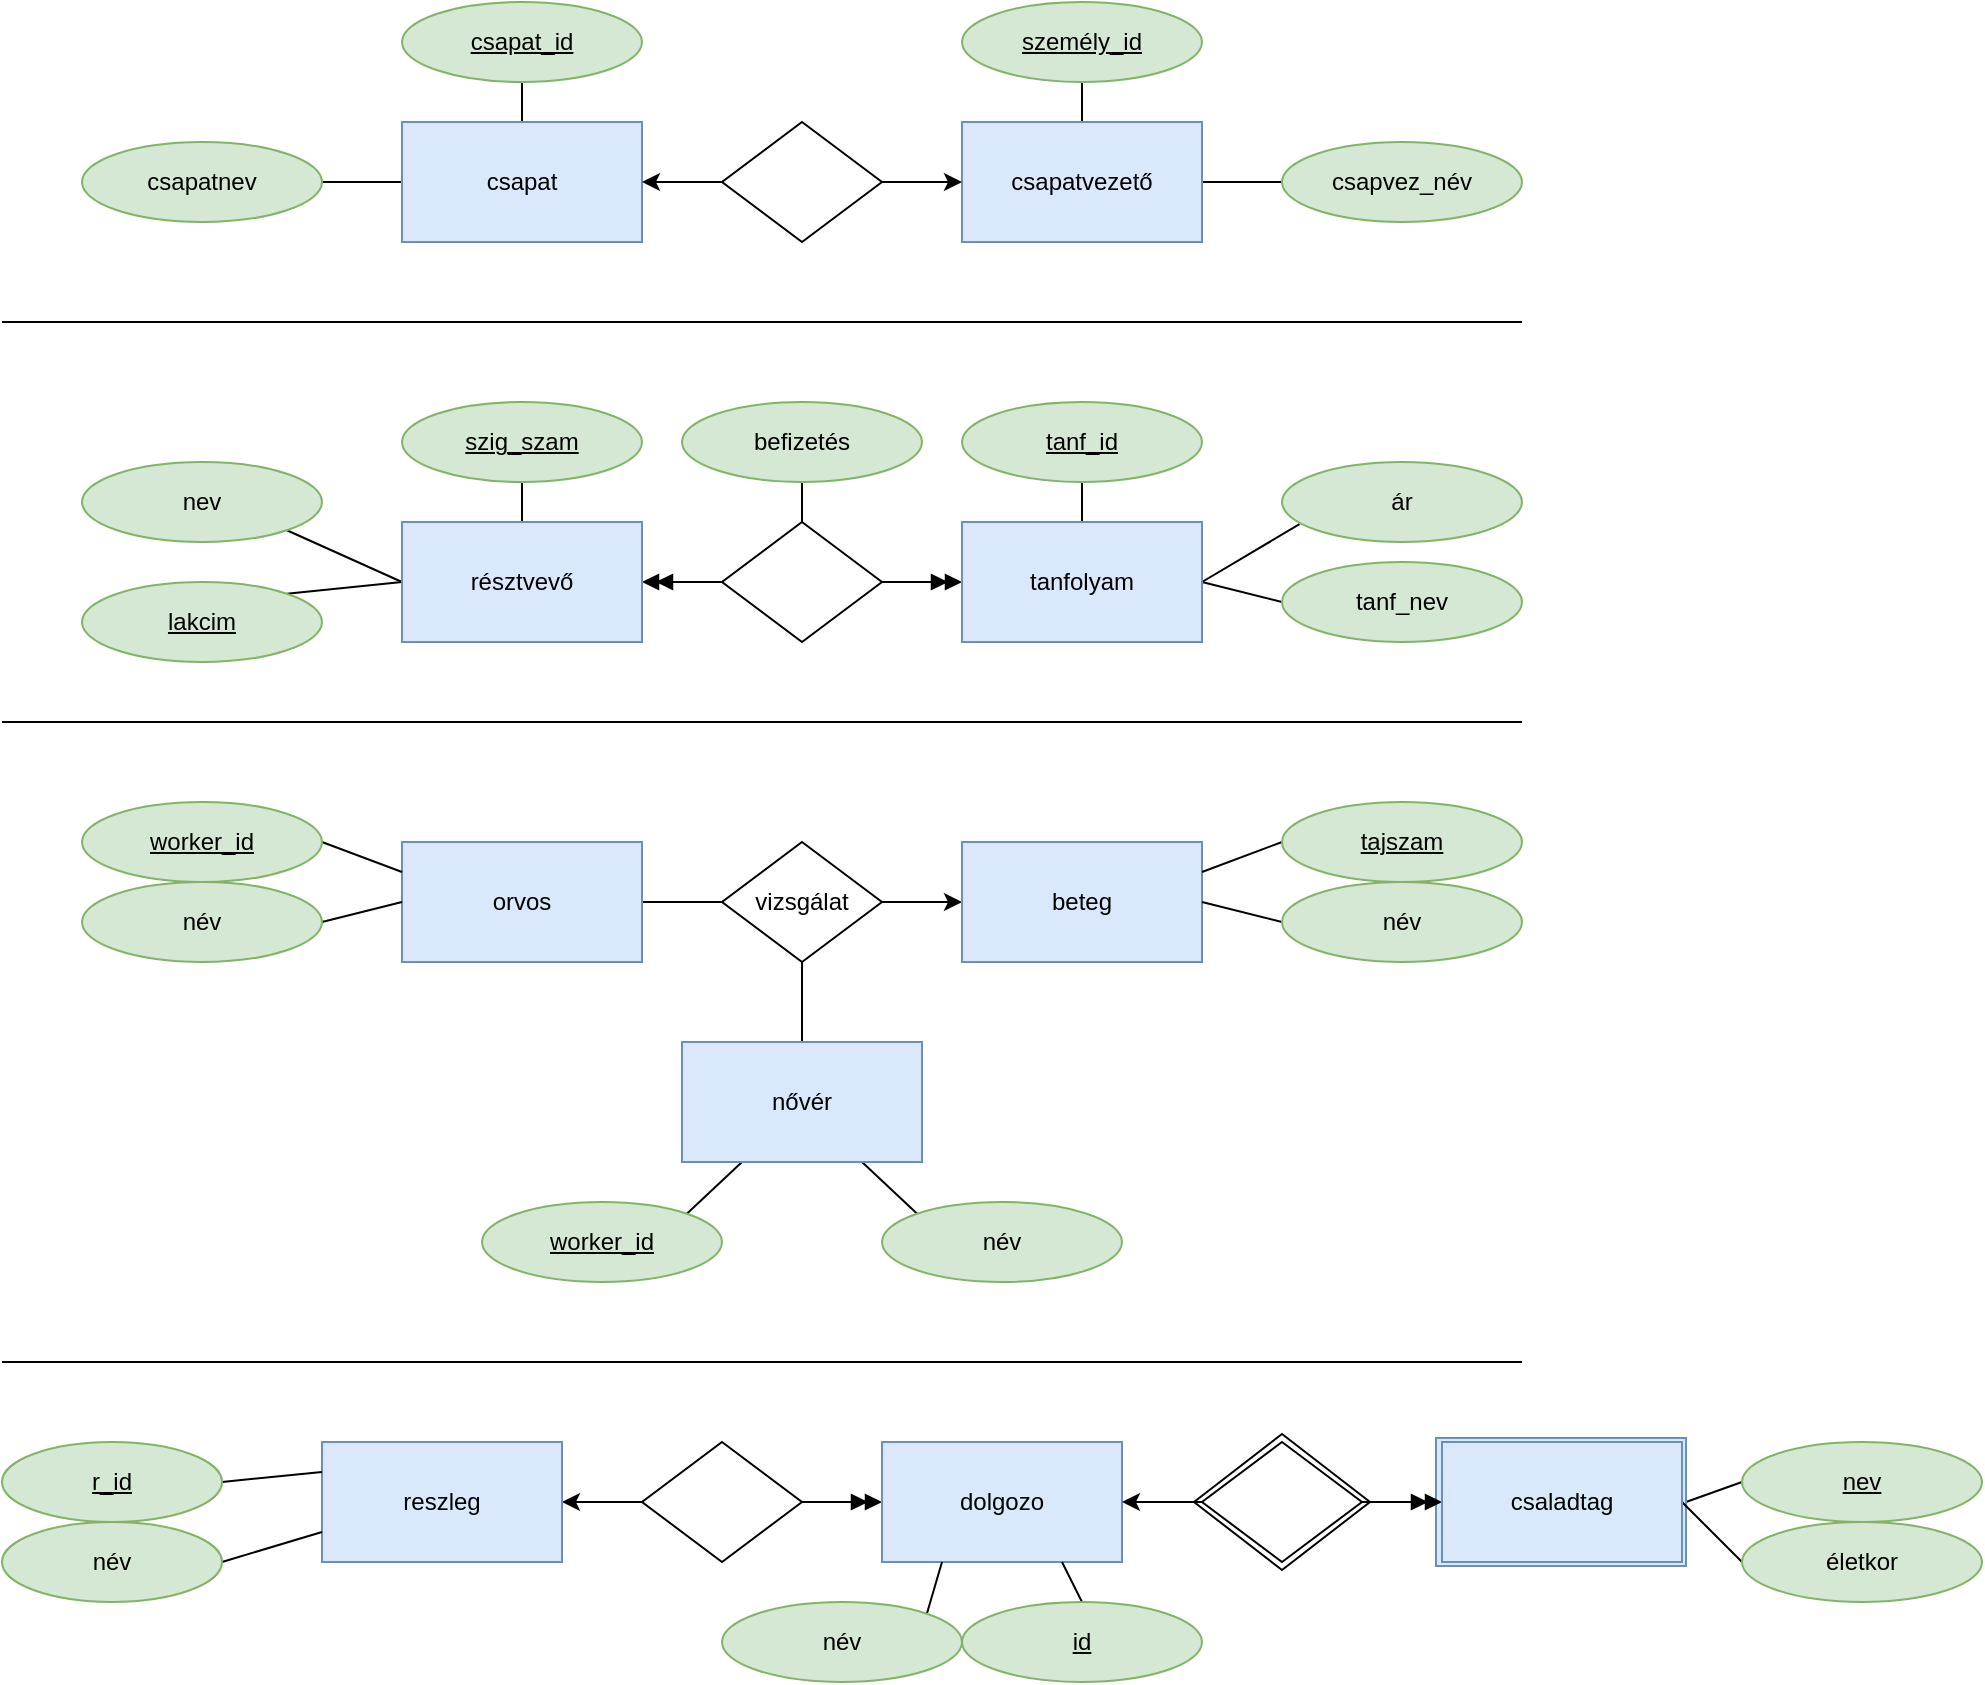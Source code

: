<mxfile version="20.4.0" type="device"><diagram id="3Hn4xAxNsXAKJAQ3Ugm6" name="1 oldal"><mxGraphModel dx="692" dy="352" grid="1" gridSize="10" guides="1" tooltips="1" connect="1" arrows="1" fold="1" page="1" pageScale="1" pageWidth="827" pageHeight="1169" math="0" shadow="0"><root><mxCell id="0"/><mxCell id="1" parent="0"/><mxCell id="AK9mSvYZs-pukSjKcqXA-121" style="edgeStyle=none;rounded=0;orthogonalLoop=1;jettySize=auto;html=1;exitX=1;exitY=0.5;exitDx=0;exitDy=0;entryX=0;entryY=0.5;entryDx=0;entryDy=0;endArrow=none;endFill=0;" edge="1" parent="1" source="AK9mSvYZs-pukSjKcqXA-119" target="AK9mSvYZs-pukSjKcqXA-120"><mxGeometry relative="1" as="geometry"/></mxCell><mxCell id="AK9mSvYZs-pukSjKcqXA-119" value="csaladtag" style="rounded=0;whiteSpace=wrap;html=1;fillColor=#dae8fc;strokeColor=#6c8ebf;" vertex="1" parent="1"><mxGeometry x="757" y="878" width="125" height="64" as="geometry"/></mxCell><mxCell id="AK9mSvYZs-pukSjKcqXA-116" value="" style="rhombus;whiteSpace=wrap;html=1;" vertex="1" parent="1"><mxGeometry x="636" y="876" width="88" height="68" as="geometry"/></mxCell><mxCell id="AK9mSvYZs-pukSjKcqXA-44" style="edgeStyle=none;rounded=0;orthogonalLoop=1;jettySize=auto;html=1;exitX=0;exitY=0.5;exitDx=0;exitDy=0;entryX=1;entryY=0.5;entryDx=0;entryDy=0;endArrow=none;endFill=0;" edge="1" parent="1" source="AK9mSvYZs-pukSjKcqXA-34" target="AK9mSvYZs-pukSjKcqXA-42"><mxGeometry relative="1" as="geometry"/></mxCell><mxCell id="AK9mSvYZs-pukSjKcqXA-45" style="edgeStyle=none;rounded=0;orthogonalLoop=1;jettySize=auto;html=1;exitX=0.5;exitY=0;exitDx=0;exitDy=0;entryX=0.5;entryY=1;entryDx=0;entryDy=0;endArrow=none;endFill=0;" edge="1" parent="1" source="AK9mSvYZs-pukSjKcqXA-34" target="AK9mSvYZs-pukSjKcqXA-40"><mxGeometry relative="1" as="geometry"/></mxCell><mxCell id="AK9mSvYZs-pukSjKcqXA-34" value="csapat" style="rounded=0;whiteSpace=wrap;html=1;fillColor=#dae8fc;strokeColor=#6c8ebf;" vertex="1" parent="1"><mxGeometry x="240" y="220" width="120" height="60" as="geometry"/></mxCell><mxCell id="AK9mSvYZs-pukSjKcqXA-46" style="edgeStyle=none;rounded=0;orthogonalLoop=1;jettySize=auto;html=1;exitX=0.5;exitY=0;exitDx=0;exitDy=0;entryX=0.5;entryY=1;entryDx=0;entryDy=0;endArrow=none;endFill=0;" edge="1" parent="1" source="AK9mSvYZs-pukSjKcqXA-35" target="AK9mSvYZs-pukSjKcqXA-39"><mxGeometry relative="1" as="geometry"/></mxCell><mxCell id="AK9mSvYZs-pukSjKcqXA-47" style="edgeStyle=none;rounded=0;orthogonalLoop=1;jettySize=auto;html=1;exitX=1;exitY=0.5;exitDx=0;exitDy=0;entryX=0;entryY=0.5;entryDx=0;entryDy=0;endArrow=none;endFill=0;" edge="1" parent="1" source="AK9mSvYZs-pukSjKcqXA-35" target="AK9mSvYZs-pukSjKcqXA-43"><mxGeometry relative="1" as="geometry"/></mxCell><mxCell id="AK9mSvYZs-pukSjKcqXA-35" value="csapatvezető" style="rounded=0;whiteSpace=wrap;html=1;fillColor=#dae8fc;strokeColor=#6c8ebf;" vertex="1" parent="1"><mxGeometry x="520" y="220" width="120" height="60" as="geometry"/></mxCell><mxCell id="AK9mSvYZs-pukSjKcqXA-37" style="edgeStyle=none;rounded=0;orthogonalLoop=1;jettySize=auto;html=1;exitX=1;exitY=0.5;exitDx=0;exitDy=0;entryX=0;entryY=0.5;entryDx=0;entryDy=0;endArrow=classic;endFill=1;" edge="1" parent="1" source="AK9mSvYZs-pukSjKcqXA-36" target="AK9mSvYZs-pukSjKcqXA-35"><mxGeometry relative="1" as="geometry"/></mxCell><mxCell id="AK9mSvYZs-pukSjKcqXA-38" style="edgeStyle=none;rounded=0;orthogonalLoop=1;jettySize=auto;html=1;exitX=0;exitY=0.5;exitDx=0;exitDy=0;entryX=1;entryY=0.5;entryDx=0;entryDy=0;endArrow=classic;endFill=1;" edge="1" parent="1" source="AK9mSvYZs-pukSjKcqXA-36" target="AK9mSvYZs-pukSjKcqXA-34"><mxGeometry relative="1" as="geometry"/></mxCell><mxCell id="AK9mSvYZs-pukSjKcqXA-36" value="" style="rhombus;whiteSpace=wrap;html=1;" vertex="1" parent="1"><mxGeometry x="400" y="220" width="80" height="60" as="geometry"/></mxCell><mxCell id="AK9mSvYZs-pukSjKcqXA-39" value="&lt;u&gt;személy_id&lt;/u&gt;" style="ellipse;whiteSpace=wrap;html=1;fillColor=#d5e8d4;strokeColor=#82b366;" vertex="1" parent="1"><mxGeometry x="520" y="160" width="120" height="40" as="geometry"/></mxCell><mxCell id="AK9mSvYZs-pukSjKcqXA-40" value="&lt;u&gt;csapat_id&lt;/u&gt;" style="ellipse;whiteSpace=wrap;html=1;fillColor=#d5e8d4;strokeColor=#82b366;" vertex="1" parent="1"><mxGeometry x="240" y="160" width="120" height="40" as="geometry"/></mxCell><mxCell id="AK9mSvYZs-pukSjKcqXA-42" value="csapatnev" style="ellipse;whiteSpace=wrap;html=1;fillColor=#d5e8d4;strokeColor=#82b366;" vertex="1" parent="1"><mxGeometry x="80" y="230" width="120" height="40" as="geometry"/></mxCell><mxCell id="AK9mSvYZs-pukSjKcqXA-43" value="csapvez_név" style="ellipse;whiteSpace=wrap;html=1;fillColor=#d5e8d4;strokeColor=#82b366;" vertex="1" parent="1"><mxGeometry x="680" y="230" width="120" height="40" as="geometry"/></mxCell><mxCell id="AK9mSvYZs-pukSjKcqXA-52" style="edgeStyle=none;rounded=0;orthogonalLoop=1;jettySize=auto;html=1;exitX=0.5;exitY=0;exitDx=0;exitDy=0;entryX=0.5;entryY=1;entryDx=0;entryDy=0;endArrow=none;endFill=0;" edge="1" parent="1" source="AK9mSvYZs-pukSjKcqXA-48" target="AK9mSvYZs-pukSjKcqXA-51"><mxGeometry relative="1" as="geometry"/></mxCell><mxCell id="AK9mSvYZs-pukSjKcqXA-68" style="edgeStyle=none;rounded=0;orthogonalLoop=1;jettySize=auto;html=1;exitX=1;exitY=0.5;exitDx=0;exitDy=0;entryX=0;entryY=0.5;entryDx=0;entryDy=0;endArrow=doubleBlock;endFill=1;" edge="1" parent="1" source="AK9mSvYZs-pukSjKcqXA-48" target="AK9mSvYZs-pukSjKcqXA-50"><mxGeometry relative="1" as="geometry"/></mxCell><mxCell id="AK9mSvYZs-pukSjKcqXA-69" style="edgeStyle=none;rounded=0;orthogonalLoop=1;jettySize=auto;html=1;exitX=0;exitY=0.5;exitDx=0;exitDy=0;entryX=1;entryY=0.5;entryDx=0;entryDy=0;endArrow=doubleBlock;endFill=1;" edge="1" parent="1" source="AK9mSvYZs-pukSjKcqXA-48" target="AK9mSvYZs-pukSjKcqXA-49"><mxGeometry relative="1" as="geometry"/></mxCell><mxCell id="AK9mSvYZs-pukSjKcqXA-48" value="" style="rhombus;whiteSpace=wrap;html=1;" vertex="1" parent="1"><mxGeometry x="400" y="420" width="80" height="60" as="geometry"/></mxCell><mxCell id="AK9mSvYZs-pukSjKcqXA-60" style="edgeStyle=none;rounded=0;orthogonalLoop=1;jettySize=auto;html=1;exitX=0;exitY=0.5;exitDx=0;exitDy=0;entryX=1;entryY=1;entryDx=0;entryDy=0;endArrow=none;endFill=0;" edge="1" parent="1" source="AK9mSvYZs-pukSjKcqXA-49" target="AK9mSvYZs-pukSjKcqXA-55"><mxGeometry relative="1" as="geometry"/></mxCell><mxCell id="AK9mSvYZs-pukSjKcqXA-61" style="edgeStyle=none;rounded=0;orthogonalLoop=1;jettySize=auto;html=1;exitX=0;exitY=0.5;exitDx=0;exitDy=0;entryX=1;entryY=0;entryDx=0;entryDy=0;endArrow=none;endFill=0;" edge="1" parent="1" source="AK9mSvYZs-pukSjKcqXA-49" target="AK9mSvYZs-pukSjKcqXA-56"><mxGeometry relative="1" as="geometry"/></mxCell><mxCell id="AK9mSvYZs-pukSjKcqXA-62" style="edgeStyle=none;rounded=0;orthogonalLoop=1;jettySize=auto;html=1;exitX=0.5;exitY=0;exitDx=0;exitDy=0;entryX=0.5;entryY=1;entryDx=0;entryDy=0;endArrow=none;endFill=0;" edge="1" parent="1" source="AK9mSvYZs-pukSjKcqXA-49" target="AK9mSvYZs-pukSjKcqXA-53"><mxGeometry relative="1" as="geometry"/></mxCell><mxCell id="AK9mSvYZs-pukSjKcqXA-49" value="résztvevő" style="rounded=0;whiteSpace=wrap;html=1;fillColor=#dae8fc;strokeColor=#6c8ebf;" vertex="1" parent="1"><mxGeometry x="240" y="420" width="120" height="60" as="geometry"/></mxCell><mxCell id="AK9mSvYZs-pukSjKcqXA-63" style="edgeStyle=none;rounded=0;orthogonalLoop=1;jettySize=auto;html=1;exitX=0.5;exitY=0;exitDx=0;exitDy=0;entryX=0.5;entryY=1;entryDx=0;entryDy=0;endArrow=none;endFill=0;" edge="1" parent="1" source="AK9mSvYZs-pukSjKcqXA-50" target="AK9mSvYZs-pukSjKcqXA-54"><mxGeometry relative="1" as="geometry"/></mxCell><mxCell id="AK9mSvYZs-pukSjKcqXA-66" style="edgeStyle=none;rounded=0;orthogonalLoop=1;jettySize=auto;html=1;exitX=1;exitY=0.5;exitDx=0;exitDy=0;entryX=0.073;entryY=0.777;entryDx=0;entryDy=0;entryPerimeter=0;endArrow=none;endFill=0;" edge="1" parent="1" source="AK9mSvYZs-pukSjKcqXA-50" target="AK9mSvYZs-pukSjKcqXA-64"><mxGeometry relative="1" as="geometry"/></mxCell><mxCell id="AK9mSvYZs-pukSjKcqXA-67" style="edgeStyle=none;rounded=0;orthogonalLoop=1;jettySize=auto;html=1;exitX=1;exitY=0.5;exitDx=0;exitDy=0;entryX=0;entryY=0.5;entryDx=0;entryDy=0;endArrow=none;endFill=0;" edge="1" parent="1" source="AK9mSvYZs-pukSjKcqXA-50" target="AK9mSvYZs-pukSjKcqXA-65"><mxGeometry relative="1" as="geometry"/></mxCell><mxCell id="AK9mSvYZs-pukSjKcqXA-50" value="tanfolyam" style="rounded=0;whiteSpace=wrap;html=1;fillColor=#dae8fc;strokeColor=#6c8ebf;" vertex="1" parent="1"><mxGeometry x="520" y="420" width="120" height="60" as="geometry"/></mxCell><mxCell id="AK9mSvYZs-pukSjKcqXA-51" value="befizetés" style="ellipse;whiteSpace=wrap;html=1;fillColor=#d5e8d4;strokeColor=#82b366;" vertex="1" parent="1"><mxGeometry x="380" y="360" width="120" height="40" as="geometry"/></mxCell><mxCell id="AK9mSvYZs-pukSjKcqXA-53" value="&lt;u&gt;szig_szam&lt;/u&gt;" style="ellipse;whiteSpace=wrap;html=1;fillColor=#d5e8d4;strokeColor=#82b366;" vertex="1" parent="1"><mxGeometry x="240" y="360" width="120" height="40" as="geometry"/></mxCell><mxCell id="AK9mSvYZs-pukSjKcqXA-54" value="&lt;u&gt;tanf_id&lt;/u&gt;" style="ellipse;whiteSpace=wrap;html=1;fillColor=#d5e8d4;strokeColor=#82b366;" vertex="1" parent="1"><mxGeometry x="520" y="360" width="120" height="40" as="geometry"/></mxCell><mxCell id="AK9mSvYZs-pukSjKcqXA-55" value="nev" style="ellipse;whiteSpace=wrap;html=1;fillColor=#d5e8d4;strokeColor=#82b366;align=center;" vertex="1" parent="1"><mxGeometry x="80" y="390" width="120" height="40" as="geometry"/></mxCell><mxCell id="AK9mSvYZs-pukSjKcqXA-56" value="&lt;u&gt;lakcim&lt;/u&gt;" style="ellipse;whiteSpace=wrap;html=1;fillColor=#d5e8d4;strokeColor=#82b366;" vertex="1" parent="1"><mxGeometry x="80" y="450" width="120" height="40" as="geometry"/></mxCell><mxCell id="AK9mSvYZs-pukSjKcqXA-64" value="ár" style="ellipse;whiteSpace=wrap;html=1;fillColor=#d5e8d4;strokeColor=#82b366;" vertex="1" parent="1"><mxGeometry x="680" y="390" width="120" height="40" as="geometry"/></mxCell><mxCell id="AK9mSvYZs-pukSjKcqXA-65" value="tanf_nev" style="ellipse;whiteSpace=wrap;html=1;fillColor=#d5e8d4;strokeColor=#82b366;" vertex="1" parent="1"><mxGeometry x="680" y="440" width="120" height="40" as="geometry"/></mxCell><mxCell id="AK9mSvYZs-pukSjKcqXA-82" style="edgeStyle=none;rounded=0;orthogonalLoop=1;jettySize=auto;html=1;exitX=0.5;exitY=1;exitDx=0;exitDy=0;entryX=0.5;entryY=0;entryDx=0;entryDy=0;endArrow=none;endFill=0;" edge="1" parent="1" source="AK9mSvYZs-pukSjKcqXA-70" target="AK9mSvYZs-pukSjKcqXA-73"><mxGeometry relative="1" as="geometry"/></mxCell><mxCell id="AK9mSvYZs-pukSjKcqXA-83" style="edgeStyle=none;rounded=0;orthogonalLoop=1;jettySize=auto;html=1;exitX=1;exitY=0.5;exitDx=0;exitDy=0;entryX=0;entryY=0.5;entryDx=0;entryDy=0;endArrow=classic;endFill=1;" edge="1" parent="1" source="AK9mSvYZs-pukSjKcqXA-70" target="AK9mSvYZs-pukSjKcqXA-72"><mxGeometry relative="1" as="geometry"/></mxCell><mxCell id="AK9mSvYZs-pukSjKcqXA-84" style="edgeStyle=none;rounded=0;orthogonalLoop=1;jettySize=auto;html=1;exitX=0;exitY=0.5;exitDx=0;exitDy=0;entryX=1;entryY=0.5;entryDx=0;entryDy=0;endArrow=none;endFill=0;" edge="1" parent="1" source="AK9mSvYZs-pukSjKcqXA-70" target="AK9mSvYZs-pukSjKcqXA-71"><mxGeometry relative="1" as="geometry"/></mxCell><mxCell id="AK9mSvYZs-pukSjKcqXA-70" value="vizsgálat" style="rhombus;whiteSpace=wrap;html=1;" vertex="1" parent="1"><mxGeometry x="400" y="580" width="80" height="60" as="geometry"/></mxCell><mxCell id="AK9mSvYZs-pukSjKcqXA-71" value="orvos" style="rounded=0;whiteSpace=wrap;html=1;fillColor=#dae8fc;strokeColor=#6c8ebf;" vertex="1" parent="1"><mxGeometry x="240" y="580" width="120" height="60" as="geometry"/></mxCell><mxCell id="AK9mSvYZs-pukSjKcqXA-72" value="beteg" style="rounded=0;whiteSpace=wrap;html=1;fillColor=#dae8fc;strokeColor=#6c8ebf;" vertex="1" parent="1"><mxGeometry x="520" y="580" width="120" height="60" as="geometry"/></mxCell><mxCell id="AK9mSvYZs-pukSjKcqXA-80" style="edgeStyle=none;rounded=0;orthogonalLoop=1;jettySize=auto;html=1;exitX=0.25;exitY=1;exitDx=0;exitDy=0;entryX=1;entryY=0;entryDx=0;entryDy=0;endArrow=none;endFill=0;" edge="1" parent="1" source="AK9mSvYZs-pukSjKcqXA-73" target="AK9mSvYZs-pukSjKcqXA-74"><mxGeometry relative="1" as="geometry"/></mxCell><mxCell id="AK9mSvYZs-pukSjKcqXA-81" style="edgeStyle=none;rounded=0;orthogonalLoop=1;jettySize=auto;html=1;exitX=0.75;exitY=1;exitDx=0;exitDy=0;entryX=0;entryY=0;entryDx=0;entryDy=0;endArrow=none;endFill=0;" edge="1" parent="1" source="AK9mSvYZs-pukSjKcqXA-73" target="AK9mSvYZs-pukSjKcqXA-75"><mxGeometry relative="1" as="geometry"/></mxCell><mxCell id="AK9mSvYZs-pukSjKcqXA-73" value="nővér" style="rounded=0;whiteSpace=wrap;html=1;fillColor=#dae8fc;strokeColor=#6c8ebf;" vertex="1" parent="1"><mxGeometry x="380" y="680" width="120" height="60" as="geometry"/></mxCell><mxCell id="AK9mSvYZs-pukSjKcqXA-74" value="&lt;u&gt;worker_id&lt;/u&gt;" style="ellipse;whiteSpace=wrap;html=1;fillColor=#d5e8d4;strokeColor=#82b366;" vertex="1" parent="1"><mxGeometry x="280" y="760" width="120" height="40" as="geometry"/></mxCell><mxCell id="AK9mSvYZs-pukSjKcqXA-75" value="név" style="ellipse;whiteSpace=wrap;html=1;fillColor=#d5e8d4;strokeColor=#82b366;" vertex="1" parent="1"><mxGeometry x="480" y="760" width="120" height="40" as="geometry"/></mxCell><mxCell id="AK9mSvYZs-pukSjKcqXA-87" style="edgeStyle=none;rounded=0;orthogonalLoop=1;jettySize=auto;html=1;exitX=1;exitY=0.5;exitDx=0;exitDy=0;entryX=0;entryY=0.25;entryDx=0;entryDy=0;endArrow=none;endFill=0;" edge="1" parent="1" source="AK9mSvYZs-pukSjKcqXA-85" target="AK9mSvYZs-pukSjKcqXA-71"><mxGeometry relative="1" as="geometry"/></mxCell><mxCell id="AK9mSvYZs-pukSjKcqXA-85" value="&lt;u&gt;worker_id&lt;/u&gt;" style="ellipse;whiteSpace=wrap;html=1;fillColor=#d5e8d4;strokeColor=#82b366;" vertex="1" parent="1"><mxGeometry x="80" y="560" width="120" height="40" as="geometry"/></mxCell><mxCell id="AK9mSvYZs-pukSjKcqXA-88" style="edgeStyle=none;rounded=0;orthogonalLoop=1;jettySize=auto;html=1;exitX=1;exitY=0.5;exitDx=0;exitDy=0;entryX=0;entryY=0.5;entryDx=0;entryDy=0;endArrow=none;endFill=0;" edge="1" parent="1" source="AK9mSvYZs-pukSjKcqXA-86" target="AK9mSvYZs-pukSjKcqXA-71"><mxGeometry relative="1" as="geometry"/></mxCell><mxCell id="AK9mSvYZs-pukSjKcqXA-86" value="név" style="ellipse;whiteSpace=wrap;html=1;fillColor=#d5e8d4;strokeColor=#82b366;" vertex="1" parent="1"><mxGeometry x="80" y="600" width="120" height="40" as="geometry"/></mxCell><mxCell id="AK9mSvYZs-pukSjKcqXA-93" style="edgeStyle=none;rounded=0;orthogonalLoop=1;jettySize=auto;html=1;exitX=0;exitY=0.5;exitDx=0;exitDy=0;entryX=1;entryY=0.25;entryDx=0;entryDy=0;endArrow=none;endFill=0;" edge="1" parent="1" source="AK9mSvYZs-pukSjKcqXA-89" target="AK9mSvYZs-pukSjKcqXA-72"><mxGeometry relative="1" as="geometry"/></mxCell><mxCell id="AK9mSvYZs-pukSjKcqXA-89" value="&lt;u&gt;tajszam&lt;/u&gt;" style="ellipse;whiteSpace=wrap;html=1;fillColor=#d5e8d4;strokeColor=#82b366;" vertex="1" parent="1"><mxGeometry x="680" y="560" width="120" height="40" as="geometry"/></mxCell><mxCell id="AK9mSvYZs-pukSjKcqXA-94" style="edgeStyle=none;rounded=0;orthogonalLoop=1;jettySize=auto;html=1;exitX=0;exitY=0.5;exitDx=0;exitDy=0;entryX=1;entryY=0.5;entryDx=0;entryDy=0;endArrow=none;endFill=0;" edge="1" parent="1" source="AK9mSvYZs-pukSjKcqXA-90" target="AK9mSvYZs-pukSjKcqXA-72"><mxGeometry relative="1" as="geometry"/></mxCell><mxCell id="AK9mSvYZs-pukSjKcqXA-90" value="név" style="ellipse;whiteSpace=wrap;html=1;fillColor=#d5e8d4;strokeColor=#82b366;" vertex="1" parent="1"><mxGeometry x="680" y="600" width="120" height="40" as="geometry"/></mxCell><mxCell id="AK9mSvYZs-pukSjKcqXA-96" value="" style="endArrow=none;html=1;rounded=0;" edge="1" parent="1"><mxGeometry width="50" height="50" relative="1" as="geometry"><mxPoint x="40" y="320" as="sourcePoint"/><mxPoint x="800" y="320" as="targetPoint"/></mxGeometry></mxCell><mxCell id="AK9mSvYZs-pukSjKcqXA-97" value="" style="endArrow=none;html=1;rounded=0;" edge="1" parent="1"><mxGeometry width="50" height="50" relative="1" as="geometry"><mxPoint x="40" y="520" as="sourcePoint"/><mxPoint x="800" y="520" as="targetPoint"/></mxGeometry></mxCell><mxCell id="AK9mSvYZs-pukSjKcqXA-98" value="" style="endArrow=none;html=1;rounded=0;" edge="1" parent="1"><mxGeometry width="50" height="50" relative="1" as="geometry"><mxPoint x="40" y="840" as="sourcePoint"/><mxPoint x="800" y="840" as="targetPoint"/></mxGeometry></mxCell><mxCell id="AK9mSvYZs-pukSjKcqXA-102" style="edgeStyle=none;rounded=0;orthogonalLoop=1;jettySize=auto;html=1;exitX=0;exitY=0.5;exitDx=0;exitDy=0;entryX=1;entryY=0.5;entryDx=0;entryDy=0;endArrow=classic;endFill=1;" edge="1" parent="1" source="AK9mSvYZs-pukSjKcqXA-99" target="AK9mSvYZs-pukSjKcqXA-100"><mxGeometry relative="1" as="geometry"/></mxCell><mxCell id="AK9mSvYZs-pukSjKcqXA-104" style="edgeStyle=none;rounded=0;orthogonalLoop=1;jettySize=auto;html=1;exitX=1;exitY=0.5;exitDx=0;exitDy=0;entryX=0;entryY=0.5;entryDx=0;entryDy=0;endArrow=doubleBlock;endFill=1;" edge="1" parent="1" source="AK9mSvYZs-pukSjKcqXA-99" target="AK9mSvYZs-pukSjKcqXA-103"><mxGeometry relative="1" as="geometry"/></mxCell><mxCell id="AK9mSvYZs-pukSjKcqXA-99" value="" style="rhombus;whiteSpace=wrap;html=1;" vertex="1" parent="1"><mxGeometry x="360" y="880" width="80" height="60" as="geometry"/></mxCell><mxCell id="AK9mSvYZs-pukSjKcqXA-100" value="reszleg" style="rounded=0;whiteSpace=wrap;html=1;fillColor=#dae8fc;strokeColor=#6c8ebf;" vertex="1" parent="1"><mxGeometry x="200" y="880" width="120" height="60" as="geometry"/></mxCell><mxCell id="AK9mSvYZs-pukSjKcqXA-103" value="dolgozo" style="rounded=0;whiteSpace=wrap;html=1;fillColor=#dae8fc;strokeColor=#6c8ebf;" vertex="1" parent="1"><mxGeometry x="480" y="880" width="120" height="60" as="geometry"/></mxCell><mxCell id="AK9mSvYZs-pukSjKcqXA-108" style="edgeStyle=none;rounded=0;orthogonalLoop=1;jettySize=auto;html=1;exitX=1;exitY=0;exitDx=0;exitDy=0;entryX=0.25;entryY=1;entryDx=0;entryDy=0;endArrow=none;endFill=0;" edge="1" parent="1" source="AK9mSvYZs-pukSjKcqXA-105" target="AK9mSvYZs-pukSjKcqXA-103"><mxGeometry relative="1" as="geometry"/></mxCell><mxCell id="AK9mSvYZs-pukSjKcqXA-105" value="név" style="ellipse;whiteSpace=wrap;html=1;fillColor=#d5e8d4;strokeColor=#82b366;" vertex="1" parent="1"><mxGeometry x="400" y="960" width="120" height="40" as="geometry"/></mxCell><mxCell id="AK9mSvYZs-pukSjKcqXA-107" style="edgeStyle=none;rounded=0;orthogonalLoop=1;jettySize=auto;html=1;exitX=0.5;exitY=0;exitDx=0;exitDy=0;entryX=0.75;entryY=1;entryDx=0;entryDy=0;endArrow=none;endFill=0;" edge="1" parent="1" source="AK9mSvYZs-pukSjKcqXA-106" target="AK9mSvYZs-pukSjKcqXA-103"><mxGeometry relative="1" as="geometry"/></mxCell><mxCell id="AK9mSvYZs-pukSjKcqXA-106" value="&lt;u&gt;id&lt;/u&gt;" style="ellipse;whiteSpace=wrap;html=1;fillColor=#d5e8d4;strokeColor=#82b366;" vertex="1" parent="1"><mxGeometry x="520" y="960" width="120" height="40" as="geometry"/></mxCell><mxCell id="AK9mSvYZs-pukSjKcqXA-111" style="edgeStyle=none;rounded=0;orthogonalLoop=1;jettySize=auto;html=1;exitX=1;exitY=0.5;exitDx=0;exitDy=0;entryX=0;entryY=0.25;entryDx=0;entryDy=0;endArrow=none;endFill=0;" edge="1" parent="1" source="AK9mSvYZs-pukSjKcqXA-109" target="AK9mSvYZs-pukSjKcqXA-100"><mxGeometry relative="1" as="geometry"/></mxCell><mxCell id="AK9mSvYZs-pukSjKcqXA-109" value="&lt;u&gt;r_id&lt;/u&gt;" style="ellipse;whiteSpace=wrap;html=1;fillColor=#d5e8d4;strokeColor=#82b366;" vertex="1" parent="1"><mxGeometry x="40" y="880" width="110" height="40" as="geometry"/></mxCell><mxCell id="AK9mSvYZs-pukSjKcqXA-112" style="edgeStyle=none;rounded=0;orthogonalLoop=1;jettySize=auto;html=1;exitX=1;exitY=0.5;exitDx=0;exitDy=0;entryX=0;entryY=0.75;entryDx=0;entryDy=0;endArrow=none;endFill=0;" edge="1" parent="1" source="AK9mSvYZs-pukSjKcqXA-110" target="AK9mSvYZs-pukSjKcqXA-100"><mxGeometry relative="1" as="geometry"/></mxCell><mxCell id="AK9mSvYZs-pukSjKcqXA-110" value="név" style="ellipse;whiteSpace=wrap;html=1;fillColor=#d5e8d4;strokeColor=#82b366;" vertex="1" parent="1"><mxGeometry x="40" y="920" width="110" height="40" as="geometry"/></mxCell><mxCell id="AK9mSvYZs-pukSjKcqXA-114" style="edgeStyle=none;rounded=0;orthogonalLoop=1;jettySize=auto;html=1;exitX=0;exitY=0.5;exitDx=0;exitDy=0;entryX=1;entryY=0.5;entryDx=0;entryDy=0;endArrow=classic;endFill=1;" edge="1" parent="1" source="AK9mSvYZs-pukSjKcqXA-113" target="AK9mSvYZs-pukSjKcqXA-103"><mxGeometry relative="1" as="geometry"/></mxCell><mxCell id="AK9mSvYZs-pukSjKcqXA-117" style="edgeStyle=none;rounded=0;orthogonalLoop=1;jettySize=auto;html=1;exitX=1;exitY=0.5;exitDx=0;exitDy=0;entryX=0;entryY=0.5;entryDx=0;entryDy=0;endArrow=doubleBlock;endFill=1;" edge="1" parent="1" source="AK9mSvYZs-pukSjKcqXA-113" target="AK9mSvYZs-pukSjKcqXA-115"><mxGeometry relative="1" as="geometry"/></mxCell><mxCell id="AK9mSvYZs-pukSjKcqXA-113" value="" style="rhombus;whiteSpace=wrap;html=1;" vertex="1" parent="1"><mxGeometry x="640" y="880" width="80" height="60" as="geometry"/></mxCell><mxCell id="AK9mSvYZs-pukSjKcqXA-123" style="edgeStyle=none;rounded=0;orthogonalLoop=1;jettySize=auto;html=1;exitX=1;exitY=0.5;exitDx=0;exitDy=0;entryX=0;entryY=0.5;entryDx=0;entryDy=0;endArrow=none;endFill=0;" edge="1" parent="1" source="AK9mSvYZs-pukSjKcqXA-115" target="AK9mSvYZs-pukSjKcqXA-122"><mxGeometry relative="1" as="geometry"/></mxCell><mxCell id="AK9mSvYZs-pukSjKcqXA-115" value="csaladtag" style="rounded=0;whiteSpace=wrap;html=1;fillColor=#dae8fc;strokeColor=#6c8ebf;" vertex="1" parent="1"><mxGeometry x="760" y="880" width="120" height="60" as="geometry"/></mxCell><mxCell id="AK9mSvYZs-pukSjKcqXA-120" value="&lt;u&gt;nev&lt;/u&gt;" style="ellipse;whiteSpace=wrap;html=1;fillColor=#d5e8d4;strokeColor=#82b366;" vertex="1" parent="1"><mxGeometry x="910" y="880" width="120" height="40" as="geometry"/></mxCell><mxCell id="AK9mSvYZs-pukSjKcqXA-122" value="életkor" style="ellipse;whiteSpace=wrap;html=1;fillColor=#d5e8d4;strokeColor=#82b366;" vertex="1" parent="1"><mxGeometry x="910" y="920" width="120" height="40" as="geometry"/></mxCell></root></mxGraphModel></diagram></mxfile>